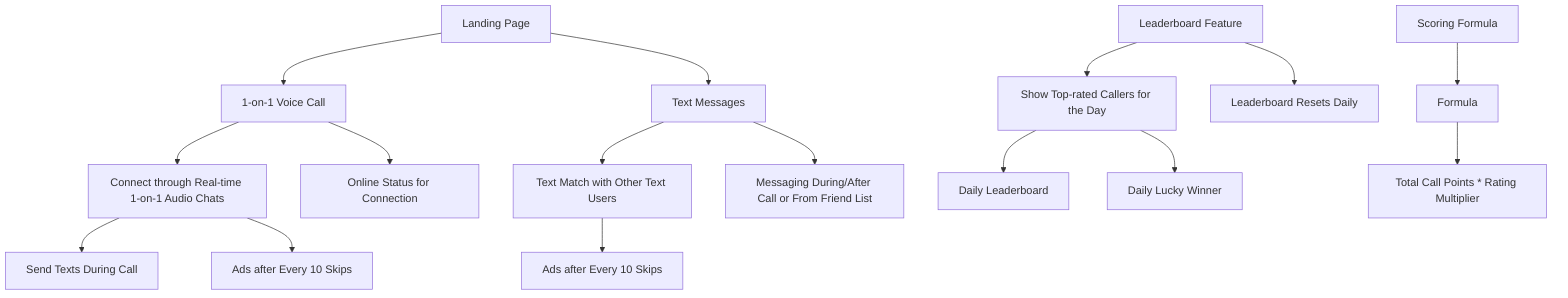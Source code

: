 flowchart TD
    A[Landing Page] --> B[1-on-1 Voice Call]
    A --> C[Text Messages]
    
    B --> D[Connect through Real-time 1-on-1 Audio Chats]
    B --> E[Online Status for Connection]
    
    D --> F[Send Texts During Call]
    D --> G[Ads after Every 10 Skips]
    
    C --> H[Text Match with Other Text Users]
    C --> I[Messaging During/After Call or From Friend List]
    
    H --> J[Ads after Every 10 Skips]
    
    K[Leaderboard Feature] --> L[Show Top-rated Callers for the Day]
    K --> M[Leaderboard Resets Daily]
    
    L --> N[Daily Leaderboard]
    L --> O[Daily Lucky Winner]
    
    P[Scoring Formula] --> Q[Formula]
    Q --> R[Total Call Points * Rating Multiplier]